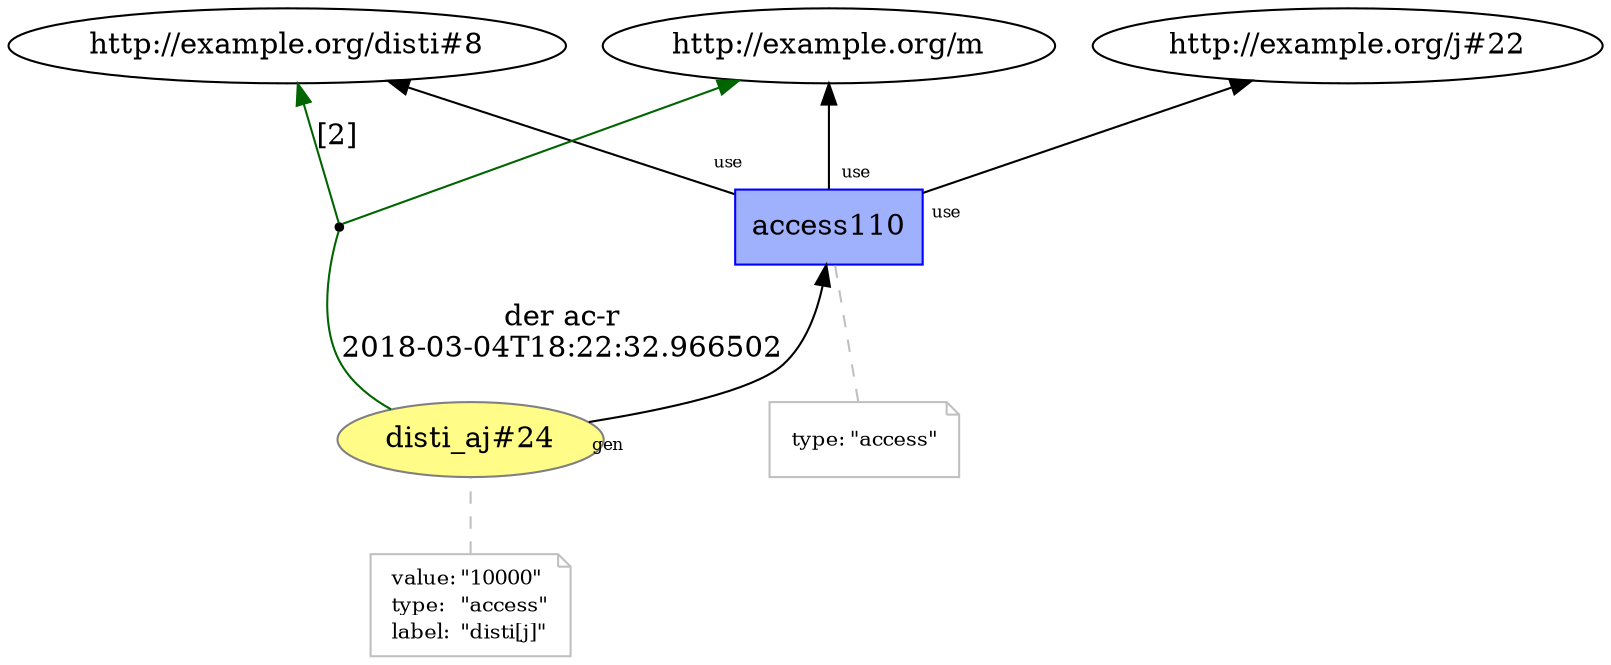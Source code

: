 digraph "PROV" { size="16,12"; rankdir="BT";
"http://example.org/disti_aj#24" [fillcolor="#FFFC87",color="#808080",style="filled",label="disti_aj#24",URL="http://example.org/disti_aj#24"]
"-attrs0" [color="gray",shape="note",fontsize="10",fontcolor="black",label=<<TABLE cellpadding="0" border="0">
	<TR>
	    <TD align="left">value:</TD>
	    <TD align="left">&quot;10000&quot;</TD>
	</TR>
	<TR>
	    <TD align="left">type:</TD>
	    <TD align="left">&quot;access&quot;</TD>
	</TR>
	<TR>
	    <TD align="left">label:</TD>
	    <TD align="left">&quot;disti[j]&quot;</TD>
	</TR>
</TABLE>>]
"-attrs0" -> "http://example.org/disti_aj#24" [color="gray",style="dashed",arrowhead="none"]
"http://example.org/access110" [fillcolor="#9FB1FC",color="#0000FF",shape="polygon",sides="4",style="filled",label="access110",URL="http://example.org/access110"]
"-attrs1" [color="gray",shape="note",fontsize="10",fontcolor="black",label=<<TABLE cellpadding="0" border="0">
	<TR>
	    <TD align="left">type:</TD>
	    <TD align="left">&quot;access&quot;</TD>
	</TR>
</TABLE>>]
"-attrs1" -> "http://example.org/access110" [color="gray",style="dashed",arrowhead="none"]
"http://example.org/access110" -> "http://example.org/m" [labelfontsize="8",labeldistance="1.5",labelangle="60.0",rotation="20",taillabel="use"]
"bn0" [shape="point",label=""]
"http://example.org/disti_aj#24" -> "bn0" [arrowhead="none",color="darkgreen",label="der ac-r
2018-03-04T18:22:32.966502"]
"bn0" -> "http://example.org/disti#8" [labelfontsize="8",labeldistance="1.5",color="darkgreen",labelangle="60.0",rotation="20",label="[2]"]
"bn0" -> "http://example.org/m" [color="darkgreen"]
"http://example.org/disti_aj#24" -> "http://example.org/access110" [labelfontsize="8",labeldistance="1.5",labelangle="60.0",rotation="20",taillabel="gen"]
"http://example.org/access110" -> "http://example.org/disti#8" [labelfontsize="8",labeldistance="1.5",labelangle="60.0",rotation="20",taillabel="use"]
"http://example.org/access110" -> "http://example.org/j#22" [labelfontsize="8",labeldistance="1.5",labelangle="60.0",rotation="20",taillabel="use"]
}